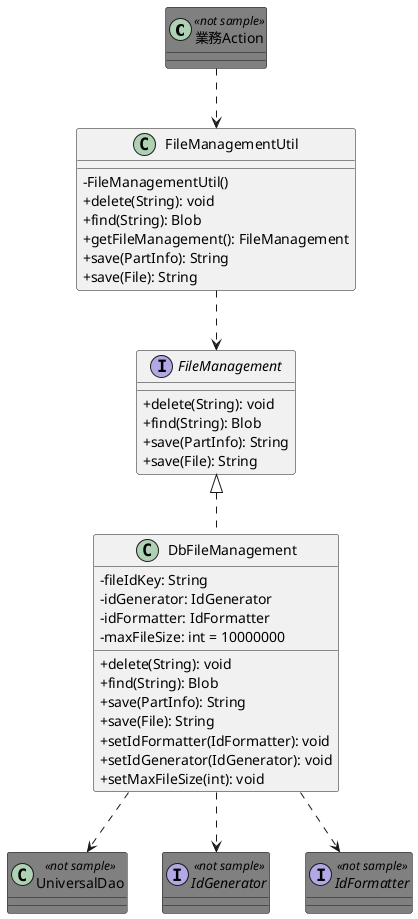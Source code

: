 @startuml

skinparam classAttributeIconSize 0

skinparam class {
    BackgroundColor<<not sample>> Gray
}

class 業務Action <<not sample>>
class FileManagementUtil {
    - FileManagementUtil()
    + delete(String): void
    + find(String): Blob
    + getFileManagement(): FileManagement
    + save(PartInfo): String
    + save(File): String
}

業務Action ..> FileManagementUtil

interface FileManagement {
    + delete(String): void
    + find(String): Blob
    + save(PartInfo): String
    + save(File): String
}

FileManagementUtil ..> FileManagement

class DbFileManagement implements FileManagement {
    - fileIdKey: String
    - idGenerator: IdGenerator
    - idFormatter: IdFormatter
    - maxFileSize: int = 10000000

    + delete(String): void
    + find(String): Blob
    + save(PartInfo): String
    + save(File): String
    + setIdFormatter(IdFormatter): void
    + setIdGenerator(IdGenerator): void
    + setMaxFileSize(int): void
}

class UniversalDao <<not sample>>
DbFileManagement ..> UniversalDao

interface IdGenerator <<not sample>>
DbFileManagement ..> IdGenerator

interface IdFormatter <<not sample>>
DbFileManagement ..> IdFormatter

@enduml